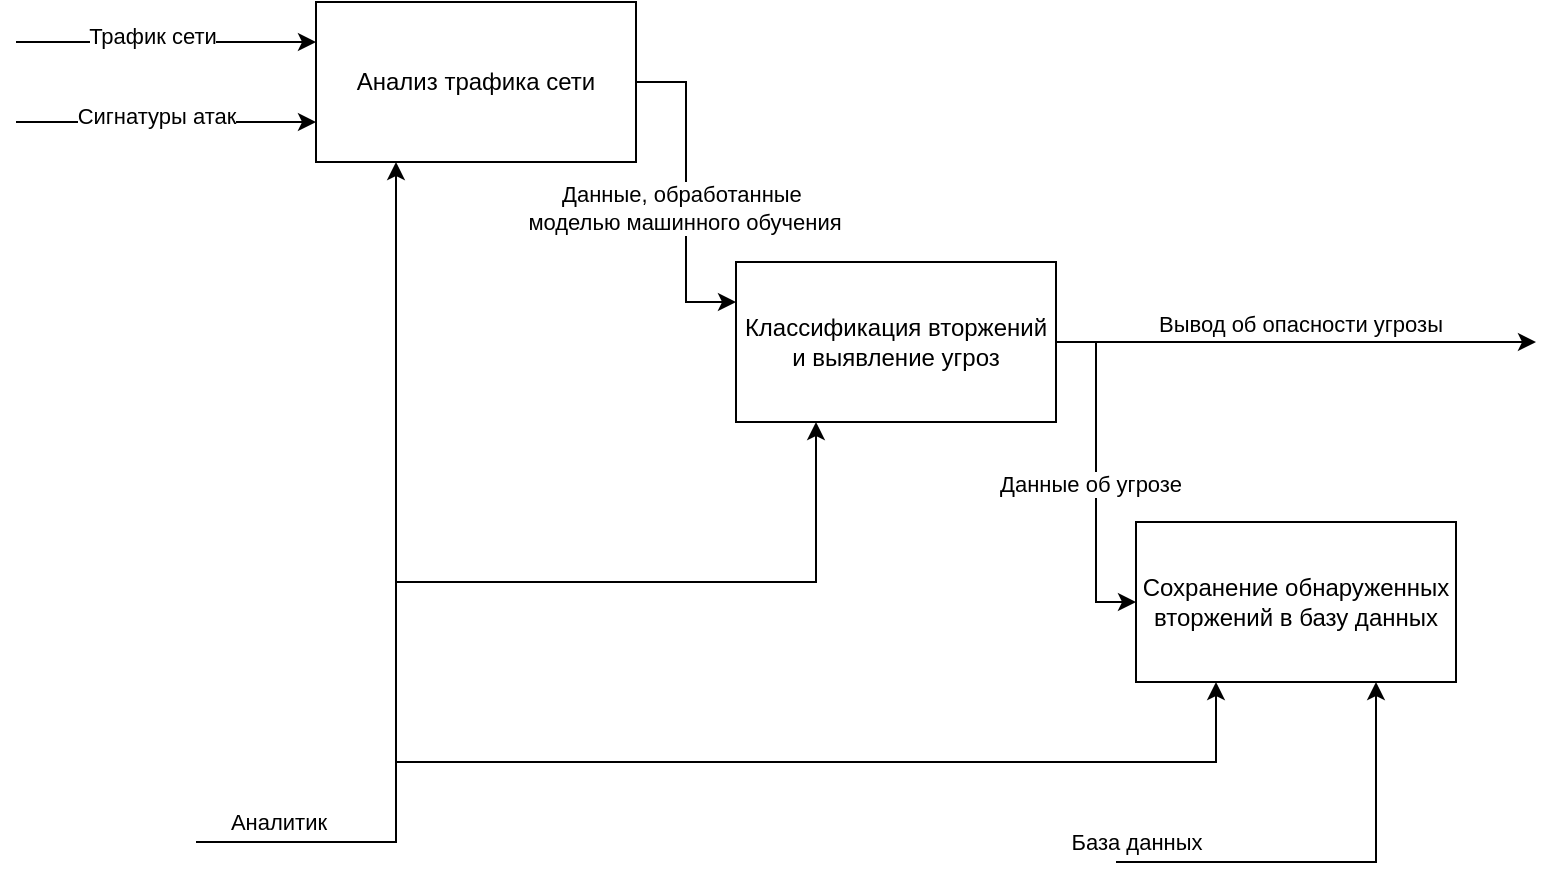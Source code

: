 <mxfile version="24.0.7" type="device">
  <diagram name="Страница — 1" id="ZvuTLBKIUysgnOUtV1A-">
    <mxGraphModel dx="2048" dy="733" grid="1" gridSize="10" guides="1" tooltips="1" connect="1" arrows="1" fold="1" page="1" pageScale="1" pageWidth="827" pageHeight="1169" math="0" shadow="0">
      <root>
        <mxCell id="0" />
        <mxCell id="1" parent="0" />
        <mxCell id="EsY9mAgGHAKh02S5fo5i-10" style="edgeStyle=orthogonalEdgeStyle;rounded=0;orthogonalLoop=1;jettySize=auto;html=1;entryX=0;entryY=0.25;entryDx=0;entryDy=0;" edge="1" parent="1" source="EsY9mAgGHAKh02S5fo5i-1" target="EsY9mAgGHAKh02S5fo5i-4">
          <mxGeometry relative="1" as="geometry" />
        </mxCell>
        <mxCell id="EsY9mAgGHAKh02S5fo5i-11" value="Данные, обработанные&amp;nbsp;&lt;div&gt;моделью машинного обучения&lt;/div&gt;" style="edgeLabel;html=1;align=center;verticalAlign=middle;resizable=0;points=[];" vertex="1" connectable="0" parent="EsY9mAgGHAKh02S5fo5i-10">
          <mxGeometry x="-0.157" y="-1" relative="1" as="geometry">
            <mxPoint y="20" as="offset" />
          </mxGeometry>
        </mxCell>
        <mxCell id="EsY9mAgGHAKh02S5fo5i-16" style="edgeStyle=orthogonalEdgeStyle;rounded=0;orthogonalLoop=1;jettySize=auto;html=1;entryX=0;entryY=0.25;entryDx=0;entryDy=0;" edge="1" parent="1" target="EsY9mAgGHAKh02S5fo5i-1">
          <mxGeometry relative="1" as="geometry">
            <mxPoint x="40" y="170" as="targetPoint" />
            <mxPoint x="-20" y="190" as="sourcePoint" />
            <Array as="points">
              <mxPoint x="-60" y="190" />
            </Array>
          </mxGeometry>
        </mxCell>
        <mxCell id="EsY9mAgGHAKh02S5fo5i-17" value="Трафик сети" style="edgeLabel;html=1;align=center;verticalAlign=middle;resizable=0;points=[];" vertex="1" connectable="0" parent="EsY9mAgGHAKh02S5fo5i-16">
          <mxGeometry x="0.13" y="3" relative="1" as="geometry">
            <mxPoint as="offset" />
          </mxGeometry>
        </mxCell>
        <mxCell id="EsY9mAgGHAKh02S5fo5i-1" value="Анализ трафика сети" style="html=1;whiteSpace=wrap;" vertex="1" parent="1">
          <mxGeometry x="90" y="170" width="160" height="80" as="geometry" />
        </mxCell>
        <mxCell id="EsY9mAgGHAKh02S5fo5i-12" style="edgeStyle=orthogonalEdgeStyle;rounded=0;orthogonalLoop=1;jettySize=auto;html=1;entryX=0;entryY=0.5;entryDx=0;entryDy=0;" edge="1" parent="1" source="EsY9mAgGHAKh02S5fo5i-4" target="EsY9mAgGHAKh02S5fo5i-5">
          <mxGeometry relative="1" as="geometry" />
        </mxCell>
        <mxCell id="EsY9mAgGHAKh02S5fo5i-13" value="Данные об угрозе" style="edgeLabel;html=1;align=center;verticalAlign=middle;resizable=0;points=[];" vertex="1" connectable="0" parent="EsY9mAgGHAKh02S5fo5i-12">
          <mxGeometry x="-0.043" y="-3" relative="1" as="geometry">
            <mxPoint y="9" as="offset" />
          </mxGeometry>
        </mxCell>
        <mxCell id="EsY9mAgGHAKh02S5fo5i-14" style="edgeStyle=orthogonalEdgeStyle;rounded=0;orthogonalLoop=1;jettySize=auto;html=1;" edge="1" parent="1" source="EsY9mAgGHAKh02S5fo5i-4">
          <mxGeometry relative="1" as="geometry">
            <mxPoint x="700" y="340" as="targetPoint" />
          </mxGeometry>
        </mxCell>
        <mxCell id="EsY9mAgGHAKh02S5fo5i-15" value="Вывод об опасности угрозы" style="edgeLabel;html=1;align=center;verticalAlign=middle;resizable=0;points=[];" vertex="1" connectable="0" parent="EsY9mAgGHAKh02S5fo5i-14">
          <mxGeometry x="0.237" relative="1" as="geometry">
            <mxPoint x="-26" y="-10" as="offset" />
          </mxGeometry>
        </mxCell>
        <mxCell id="EsY9mAgGHAKh02S5fo5i-4" value="Классификация вторжений и выявление угроз" style="html=1;whiteSpace=wrap;" vertex="1" parent="1">
          <mxGeometry x="300" y="300" width="160" height="80" as="geometry" />
        </mxCell>
        <mxCell id="EsY9mAgGHAKh02S5fo5i-5" value="С&lt;span style=&quot;background-color: initial;&quot;&gt;охранение обнаруженных вторжений в базу данных&lt;/span&gt;" style="html=1;whiteSpace=wrap;" vertex="1" parent="1">
          <mxGeometry x="500" y="430" width="160" height="80" as="geometry" />
        </mxCell>
        <mxCell id="EsY9mAgGHAKh02S5fo5i-18" style="edgeStyle=orthogonalEdgeStyle;rounded=0;orthogonalLoop=1;jettySize=auto;html=1;entryX=0;entryY=0.25;entryDx=0;entryDy=0;" edge="1" parent="1">
          <mxGeometry relative="1" as="geometry">
            <mxPoint x="90" y="230" as="targetPoint" />
            <mxPoint x="-10" y="230" as="sourcePoint" />
            <Array as="points">
              <mxPoint x="-60" y="230" />
            </Array>
          </mxGeometry>
        </mxCell>
        <mxCell id="EsY9mAgGHAKh02S5fo5i-19" value="Сигнатуры атак" style="edgeLabel;html=1;align=center;verticalAlign=middle;resizable=0;points=[];" vertex="1" connectable="0" parent="EsY9mAgGHAKh02S5fo5i-18">
          <mxGeometry x="0.13" y="3" relative="1" as="geometry">
            <mxPoint x="7" as="offset" />
          </mxGeometry>
        </mxCell>
        <mxCell id="EsY9mAgGHAKh02S5fo5i-21" style="edgeStyle=orthogonalEdgeStyle;rounded=0;orthogonalLoop=1;jettySize=auto;html=1;entryX=0.25;entryY=1;entryDx=0;entryDy=0;" edge="1" parent="1" target="EsY9mAgGHAKh02S5fo5i-1">
          <mxGeometry relative="1" as="geometry">
            <mxPoint x="170" y="520" as="targetPoint" />
            <mxPoint x="30" y="590" as="sourcePoint" />
            <Array as="points">
              <mxPoint x="130" y="590" />
            </Array>
          </mxGeometry>
        </mxCell>
        <mxCell id="EsY9mAgGHAKh02S5fo5i-23" style="edgeStyle=orthogonalEdgeStyle;rounded=0;orthogonalLoop=1;jettySize=auto;html=1;entryX=0.25;entryY=1;entryDx=0;entryDy=0;" edge="1" parent="1" target="EsY9mAgGHAKh02S5fo5i-4">
          <mxGeometry relative="1" as="geometry">
            <mxPoint x="340" y="380" as="targetPoint" />
            <mxPoint x="40" y="590" as="sourcePoint" />
            <Array as="points">
              <mxPoint x="130" y="590" />
              <mxPoint x="130" y="460" />
              <mxPoint x="340" y="460" />
            </Array>
          </mxGeometry>
        </mxCell>
        <mxCell id="EsY9mAgGHAKh02S5fo5i-24" style="edgeStyle=orthogonalEdgeStyle;rounded=0;orthogonalLoop=1;jettySize=auto;html=1;entryX=0.25;entryY=1;entryDx=0;entryDy=0;" edge="1" parent="1" target="EsY9mAgGHAKh02S5fo5i-5">
          <mxGeometry relative="1" as="geometry">
            <mxPoint x="350" y="390" as="targetPoint" />
            <mxPoint x="50" y="590" as="sourcePoint" />
            <Array as="points">
              <mxPoint x="50" y="590" />
              <mxPoint x="130" y="590" />
              <mxPoint x="130" y="550" />
              <mxPoint x="540" y="550" />
            </Array>
          </mxGeometry>
        </mxCell>
        <mxCell id="EsY9mAgGHAKh02S5fo5i-25" value="Аналитик" style="edgeLabel;html=1;align=center;verticalAlign=middle;resizable=0;points=[];" vertex="1" connectable="0" parent="EsY9mAgGHAKh02S5fo5i-24">
          <mxGeometry x="-0.939" y="-1" relative="1" as="geometry">
            <mxPoint x="3" y="-11" as="offset" />
          </mxGeometry>
        </mxCell>
        <mxCell id="EsY9mAgGHAKh02S5fo5i-26" style="edgeStyle=orthogonalEdgeStyle;rounded=0;orthogonalLoop=1;jettySize=auto;html=1;entryX=0.75;entryY=1;entryDx=0;entryDy=0;" edge="1" parent="1" target="EsY9mAgGHAKh02S5fo5i-5">
          <mxGeometry relative="1" as="geometry">
            <mxPoint x="640" y="520" as="targetPoint" />
            <mxPoint x="490" y="600" as="sourcePoint" />
            <Array as="points">
              <mxPoint x="620" y="600" />
            </Array>
          </mxGeometry>
        </mxCell>
        <mxCell id="EsY9mAgGHAKh02S5fo5i-27" value="База данных" style="edgeLabel;html=1;align=center;verticalAlign=middle;resizable=0;points=[];" vertex="1" connectable="0" parent="EsY9mAgGHAKh02S5fo5i-26">
          <mxGeometry x="-0.939" y="-1" relative="1" as="geometry">
            <mxPoint x="3" y="-11" as="offset" />
          </mxGeometry>
        </mxCell>
      </root>
    </mxGraphModel>
  </diagram>
</mxfile>
